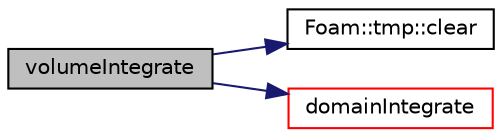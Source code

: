 digraph "volumeIntegrate"
{
  bgcolor="transparent";
  edge [fontname="Helvetica",fontsize="10",labelfontname="Helvetica",labelfontsize="10"];
  node [fontname="Helvetica",fontsize="10",shape=record];
  rankdir="LR";
  Node28932 [label="volumeIntegrate",height=0.2,width=0.4,color="black", fillcolor="grey75", style="filled", fontcolor="black"];
  Node28932 -> Node28933 [color="midnightblue",fontsize="10",style="solid",fontname="Helvetica"];
  Node28933 [label="Foam::tmp::clear",height=0.2,width=0.4,color="black",URL="$a27077.html#adf1d9633e64d0de6a36e0af17ccd8163",tooltip="If object pointer points to valid object: "];
  Node28932 -> Node28934 [color="midnightblue",fontsize="10",style="solid",fontname="Helvetica"];
  Node28934 [label="domainIntegrate",height=0.2,width=0.4,color="red",URL="$a21861.html#a97e6958677a3a619ece7528613725d84"];
}

